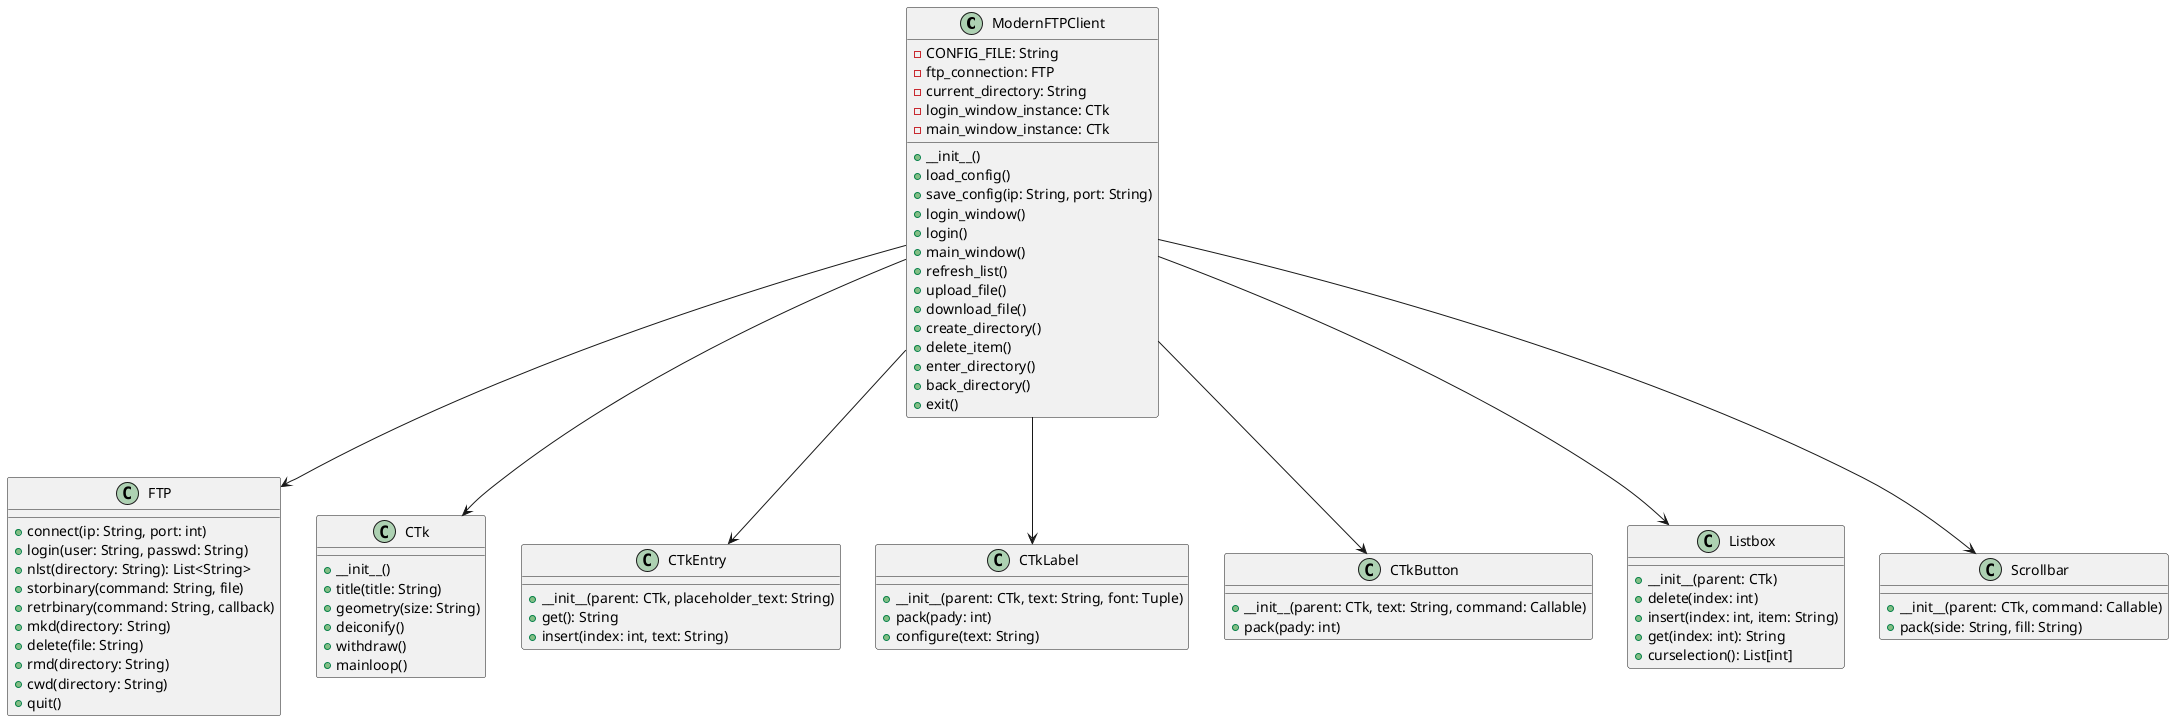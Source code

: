 @startuml

class ModernFTPClient {
    - CONFIG_FILE: String
    - ftp_connection: FTP
    - current_directory: String
    - login_window_instance: CTk
    - main_window_instance: CTk
    + __init__()
    + load_config()
    + save_config(ip: String, port: String)
    + login_window()
    + login()
    + main_window()
    + refresh_list()
    + upload_file()
    + download_file()
    + create_directory()
    + delete_item()
    + enter_directory()
    + back_directory()
    + exit()
}

class FTP {
    + connect(ip: String, port: int)
    + login(user: String, passwd: String)
    + nlst(directory: String): List<String>
    + storbinary(command: String, file)
    + retrbinary(command: String, callback)
    + mkd(directory: String)
    + delete(file: String)
    + rmd(directory: String)
    + cwd(directory: String)
    + quit()
}

class CTk {
    + __init__()
    + title(title: String)
    + geometry(size: String)
    + deiconify()
    + withdraw()
    + mainloop()
}

class CTkEntry {
    + __init__(parent: CTk, placeholder_text: String)
    + get(): String
    + insert(index: int, text: String)
}

class CTkLabel {
    + __init__(parent: CTk, text: String, font: Tuple)
    + pack(pady: int)
    + configure(text: String)
}

class CTkButton {
    + __init__(parent: CTk, text: String, command: Callable)
    + pack(pady: int)
}

class Listbox {
    + __init__(parent: CTk)
    + delete(index: int)
    + insert(index: int, item: String)
    + get(index: int): String
    + curselection(): List[int]
}

class Scrollbar {
    + __init__(parent: CTk, command: Callable)
    + pack(side: String, fill: String)
}

ModernFTPClient --> FTP 
ModernFTPClient --> CTk 
ModernFTPClient --> CTkEntry 
ModernFTPClient --> CTkLabel 
ModernFTPClient --> CTkButton 
ModernFTPClient --> Listbox 
ModernFTPClient --> Scrollbar 

@enduml